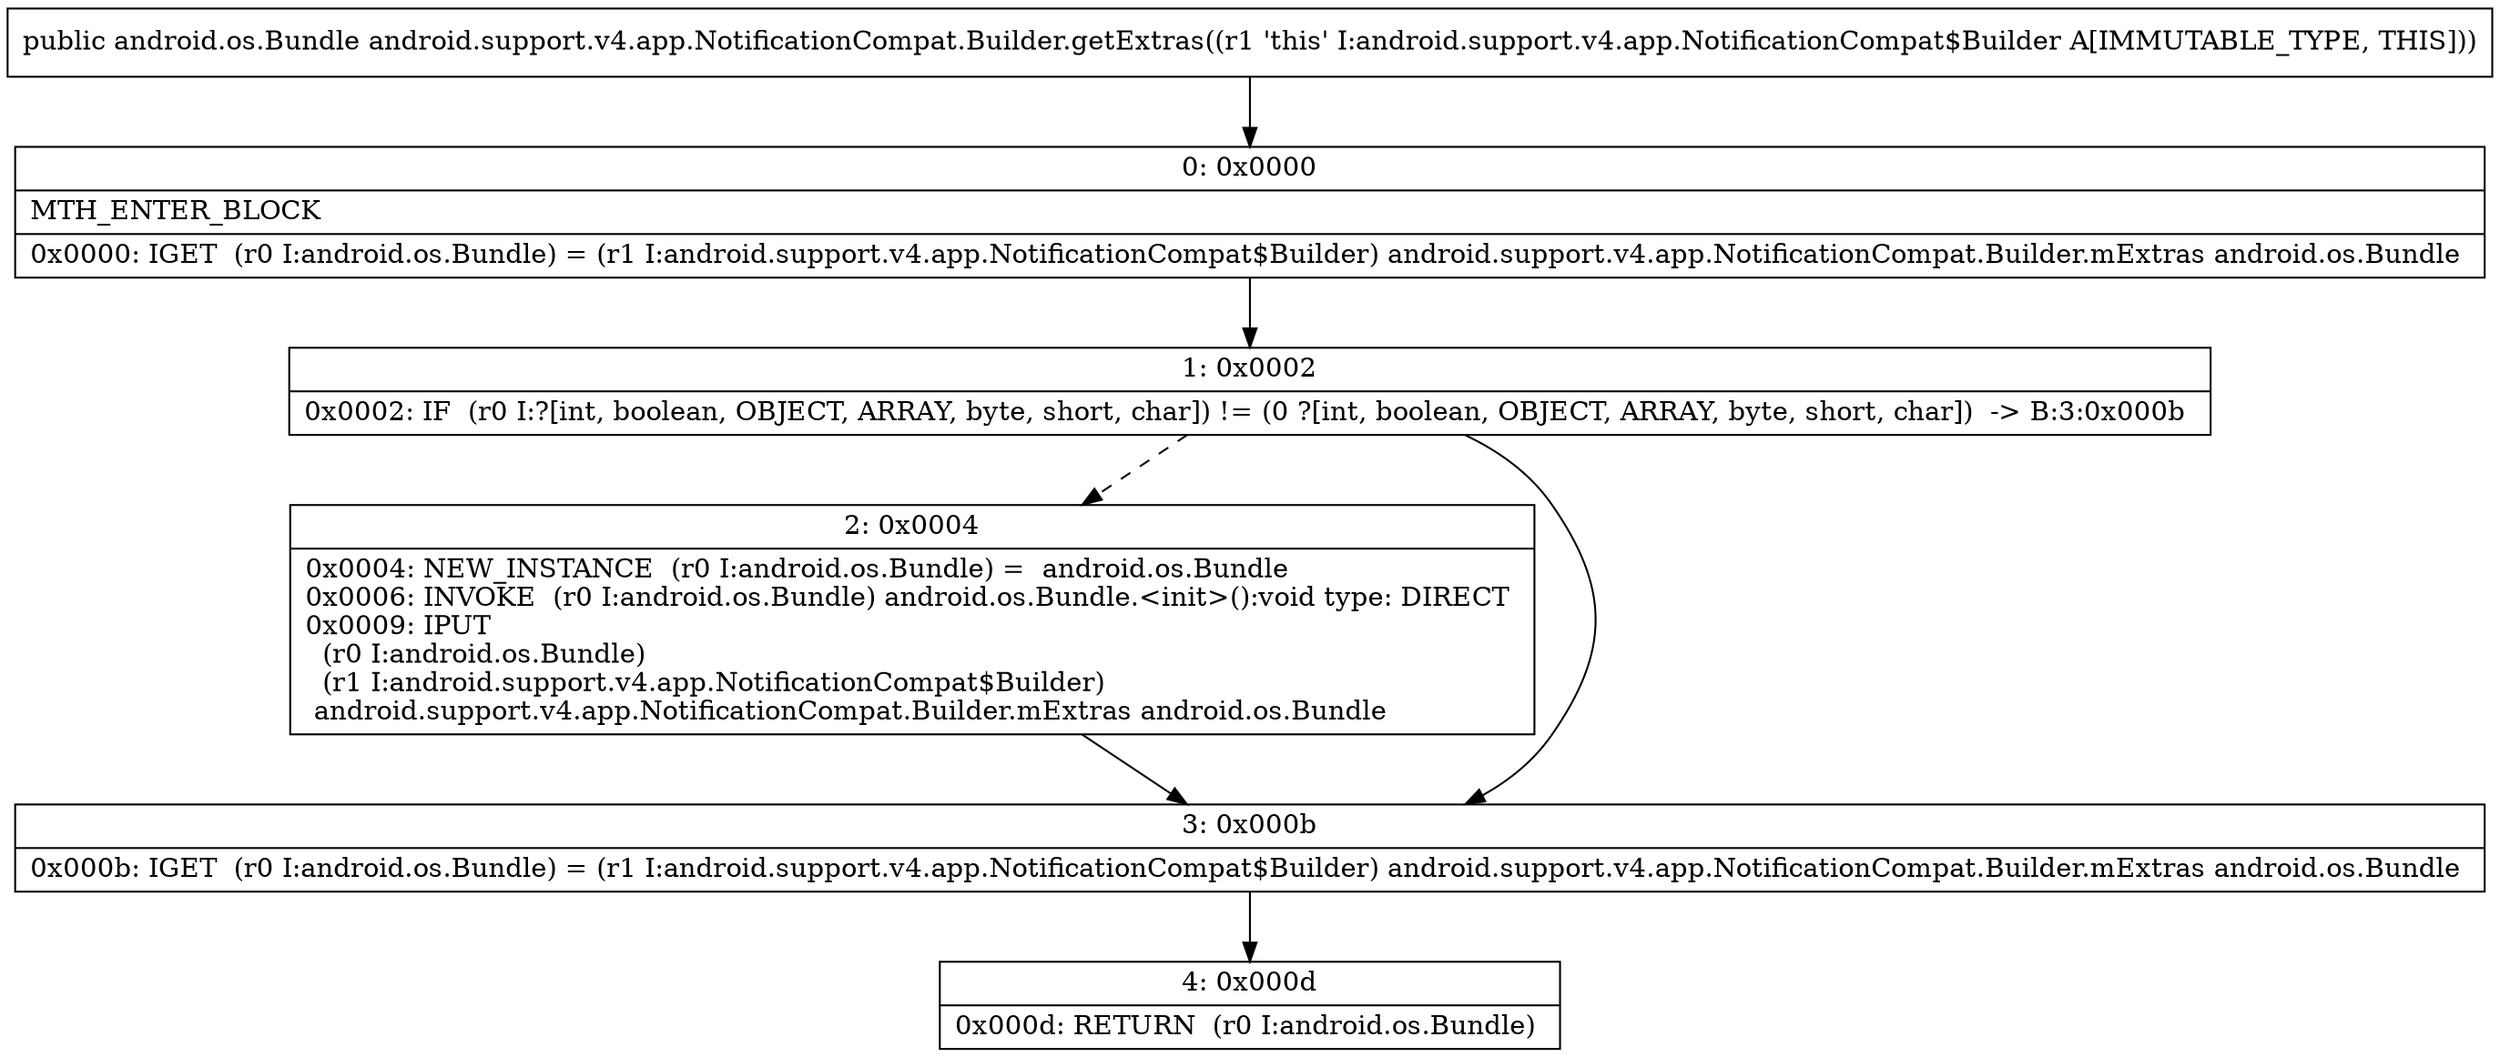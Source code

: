 digraph "CFG forandroid.support.v4.app.NotificationCompat.Builder.getExtras()Landroid\/os\/Bundle;" {
Node_0 [shape=record,label="{0\:\ 0x0000|MTH_ENTER_BLOCK\l|0x0000: IGET  (r0 I:android.os.Bundle) = (r1 I:android.support.v4.app.NotificationCompat$Builder) android.support.v4.app.NotificationCompat.Builder.mExtras android.os.Bundle \l}"];
Node_1 [shape=record,label="{1\:\ 0x0002|0x0002: IF  (r0 I:?[int, boolean, OBJECT, ARRAY, byte, short, char]) != (0 ?[int, boolean, OBJECT, ARRAY, byte, short, char])  \-\> B:3:0x000b \l}"];
Node_2 [shape=record,label="{2\:\ 0x0004|0x0004: NEW_INSTANCE  (r0 I:android.os.Bundle) =  android.os.Bundle \l0x0006: INVOKE  (r0 I:android.os.Bundle) android.os.Bundle.\<init\>():void type: DIRECT \l0x0009: IPUT  \l  (r0 I:android.os.Bundle)\l  (r1 I:android.support.v4.app.NotificationCompat$Builder)\l android.support.v4.app.NotificationCompat.Builder.mExtras android.os.Bundle \l}"];
Node_3 [shape=record,label="{3\:\ 0x000b|0x000b: IGET  (r0 I:android.os.Bundle) = (r1 I:android.support.v4.app.NotificationCompat$Builder) android.support.v4.app.NotificationCompat.Builder.mExtras android.os.Bundle \l}"];
Node_4 [shape=record,label="{4\:\ 0x000d|0x000d: RETURN  (r0 I:android.os.Bundle) \l}"];
MethodNode[shape=record,label="{public android.os.Bundle android.support.v4.app.NotificationCompat.Builder.getExtras((r1 'this' I:android.support.v4.app.NotificationCompat$Builder A[IMMUTABLE_TYPE, THIS])) }"];
MethodNode -> Node_0;
Node_0 -> Node_1;
Node_1 -> Node_2[style=dashed];
Node_1 -> Node_3;
Node_2 -> Node_3;
Node_3 -> Node_4;
}

